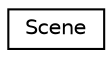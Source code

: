 digraph "Graficzna hierarchia klas"
{
 // LATEX_PDF_SIZE
  edge [fontname="Helvetica",fontsize="10",labelfontname="Helvetica",labelfontsize="10"];
  node [fontname="Helvetica",fontsize="10",shape=record];
  rankdir="LR";
  Node0 [label="Scene",height=0.2,width=0.4,color="black", fillcolor="white", style="filled",URL="$class_scene.html",tooltip="Klasa modeluje pojęcie wielu brył naraz w przestrzeni 3D."];
}
